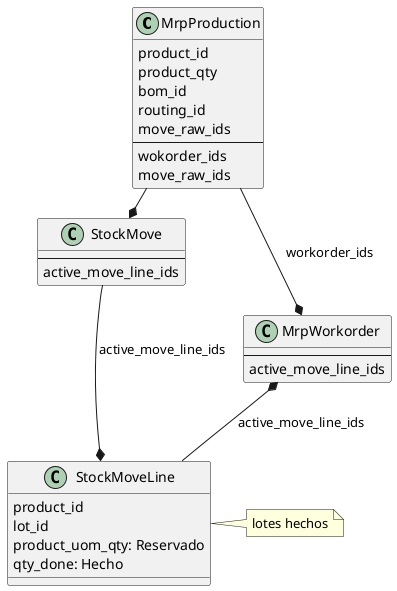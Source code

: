@startuml
class MrpProduction{
product_id
product_qty
bom_id
routing_id
move_raw_ids
--
wokorder_ids
move_raw_ids
}

class MrpWorkorder {
--
active_move_line_ids
}

class StockMoveLine {
product_id
lot_id
product_uom_qty: Reservado
qty_done: Hecho
}

class StockMove {
--
active_move_line_ids
}

MrpWorkorder *-- StockMoveLine : active_move_line_ids
MrpProduction --* MrpWorkorder : workorder_ids
MrpProduction -* StockMove: move_raw_ids
StockMove -* StockMoveLine: active_move_line_ids

note right of StockMoveLine : lotes hechos

@enduml